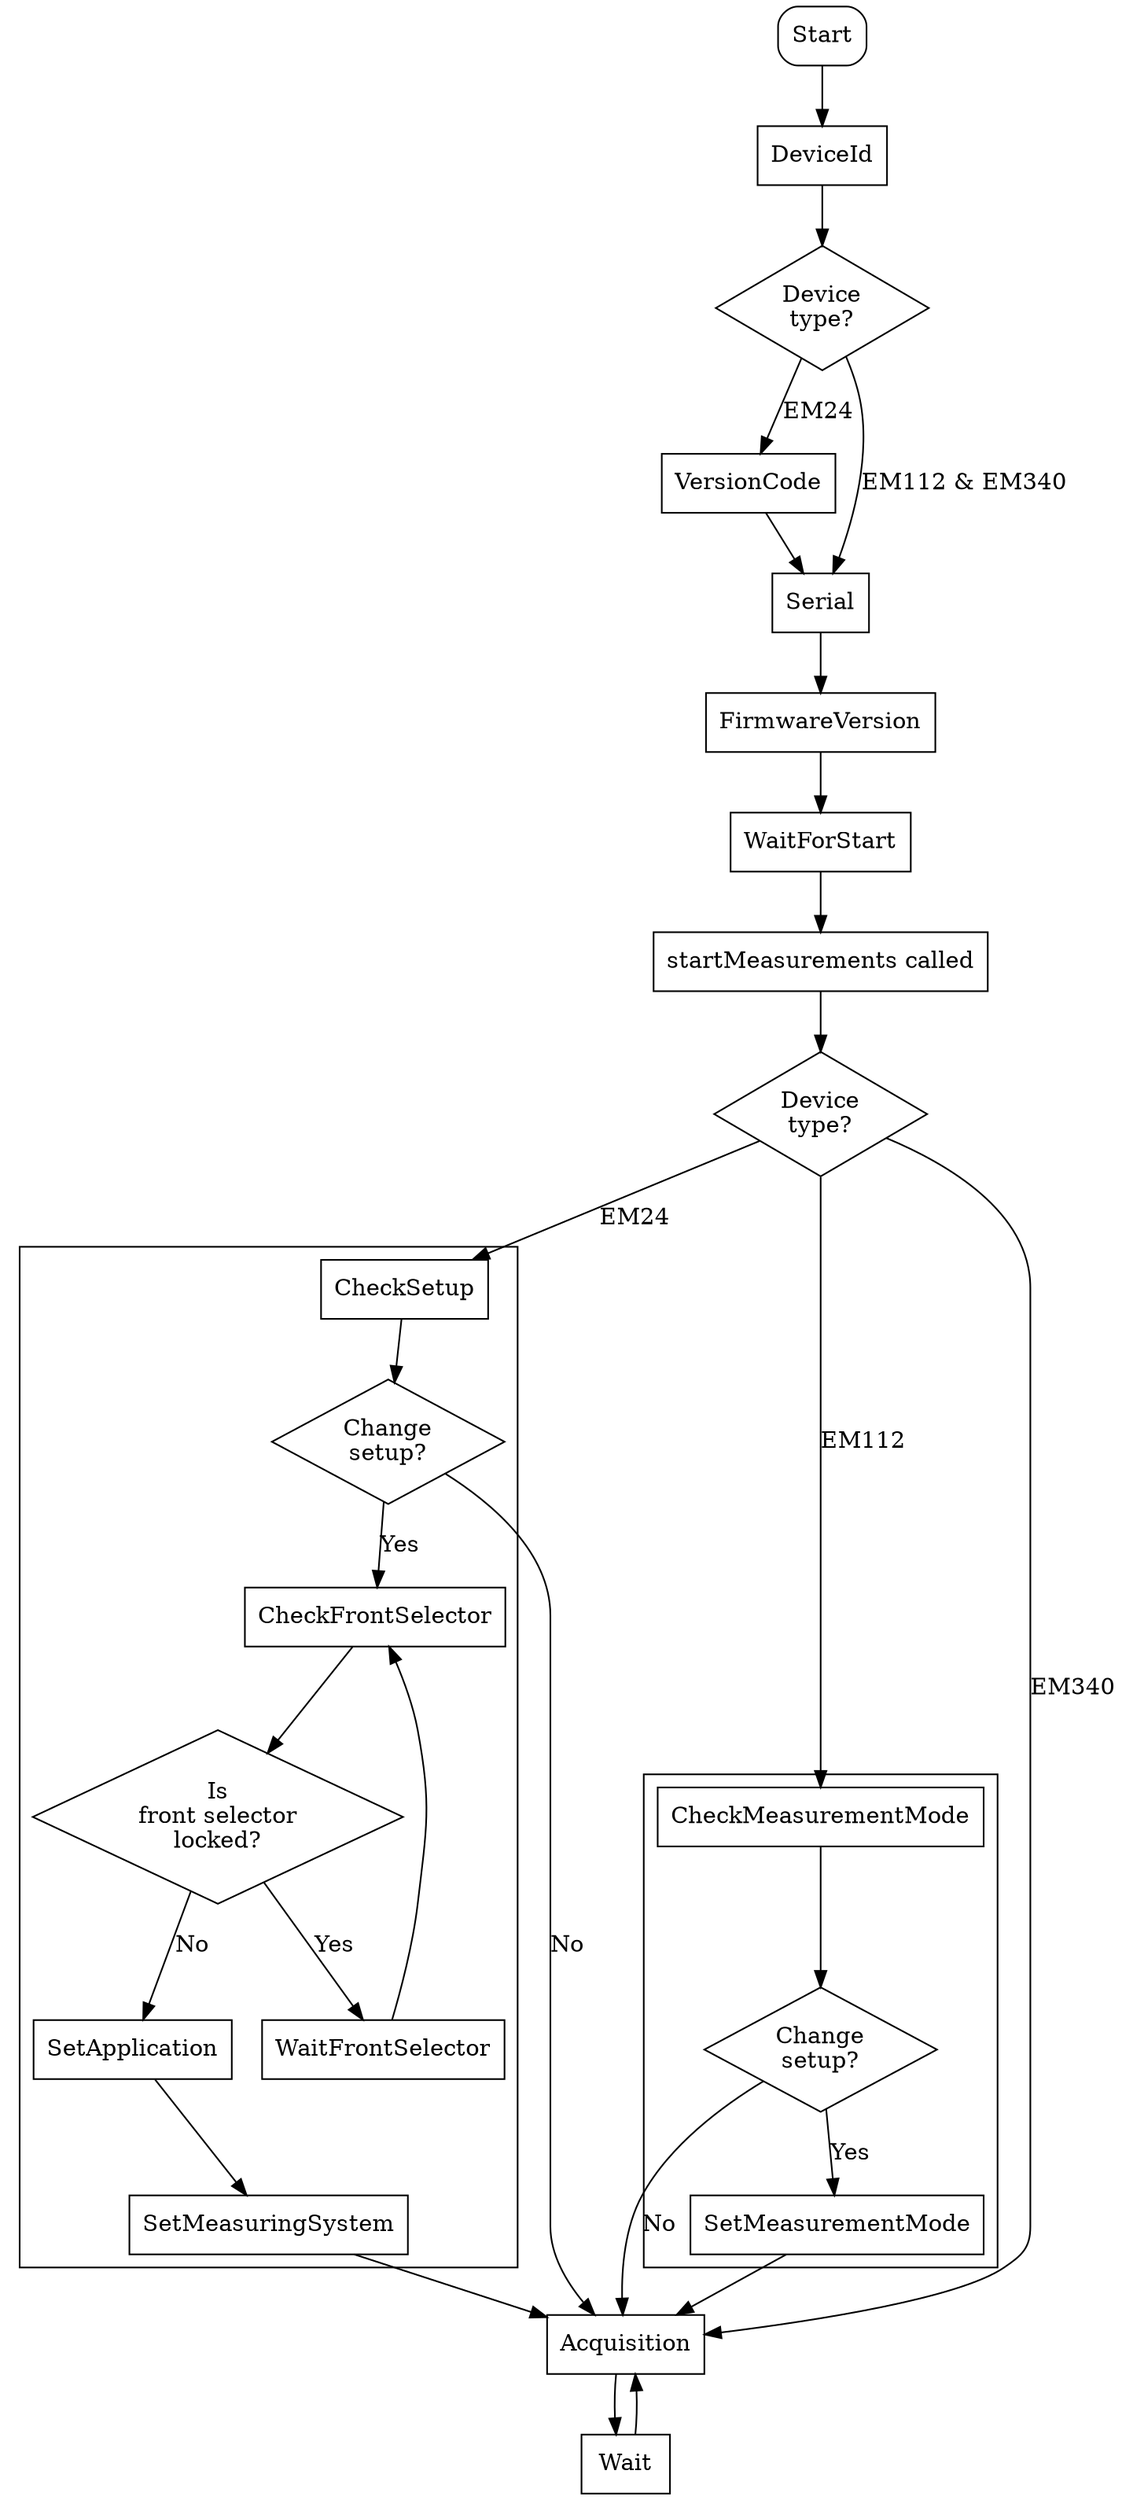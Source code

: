 digraph {
    Start[shape="box", style=rounded];
    DeviceId[shape="box"];
    DeviceType[shape="diamond" label="Device\ntype?"];
    VersionCode[shape="box"];
    Serial[shape="box"];
    FirmwareVersion[shape="box"];
    WaitForStart[shape="box"];
    StartMeasurements[shape="box", label="startMeasurements called"];
    DeviceType2[shape="diamond" label="Device\ntype?"];
    subgraph cluster_EM24Setup {
        CheckSetup[shape="box"];
        ChangeSetup1[shape="diamond" label="Change\nsetup?"];
        CheckFrontSelector[shape="box"];
        IsLocked[shape="diamond" label="Is\nfront selector\nlocked?"];
        WaitFrontSelector[shape="box"];
        SetApplication[shape="box"];
        SetMeasuringSystem[shape="box"];
    }
    subgraph cluster_EM112Setup {
        CheckMeasurementMode[shape="box"];
        ChangeSetup2[shape="diamond" label="Change\nsetup?"];
        SetMeasurementMode[shape="box"];
    }
    Acquisition[shape="box"];
    Wait[shape="box"];

    Start->DeviceId;
    DeviceId->DeviceType;
    DeviceType->VersionCode[label="EM24"];
    VersionCode->Serial;
    DeviceType->Serial[label="EM112 & EM340"];
    Serial->FirmwareVersion;
    FirmwareVersion->WaitForStart;
    WaitForStart->StartMeasurements;
    StartMeasurements->DeviceType2;
    DeviceType2->CheckSetup[label="EM24"];
    DeviceType2->CheckMeasurementMode[label="EM112"];
    DeviceType2->Acquisition[label="EM340"];
    CheckSetup->ChangeSetup1;
    ChangeSetup1->CheckFrontSelector[label="Yes"];
    ChangeSetup1->Acquisition[label="No"];
    CheckFrontSelector->IsLocked;
    IsLocked->WaitFrontSelector[label="Yes"];
    WaitFrontSelector->CheckFrontSelector
    IsLocked->SetApplication[label="No"];
    SetApplication->SetMeasuringSystem;
    SetMeasuringSystem->Acquisition;
    CheckMeasurementMode->ChangeSetup2;
    ChangeSetup2->SetMeasurementMode[label="Yes"];
    ChangeSetup2->Acquisition[label="No"];
    SetMeasurementMode->Acquisition;
    Acquisition->Wait;
    Wait->Acquisition;
}
